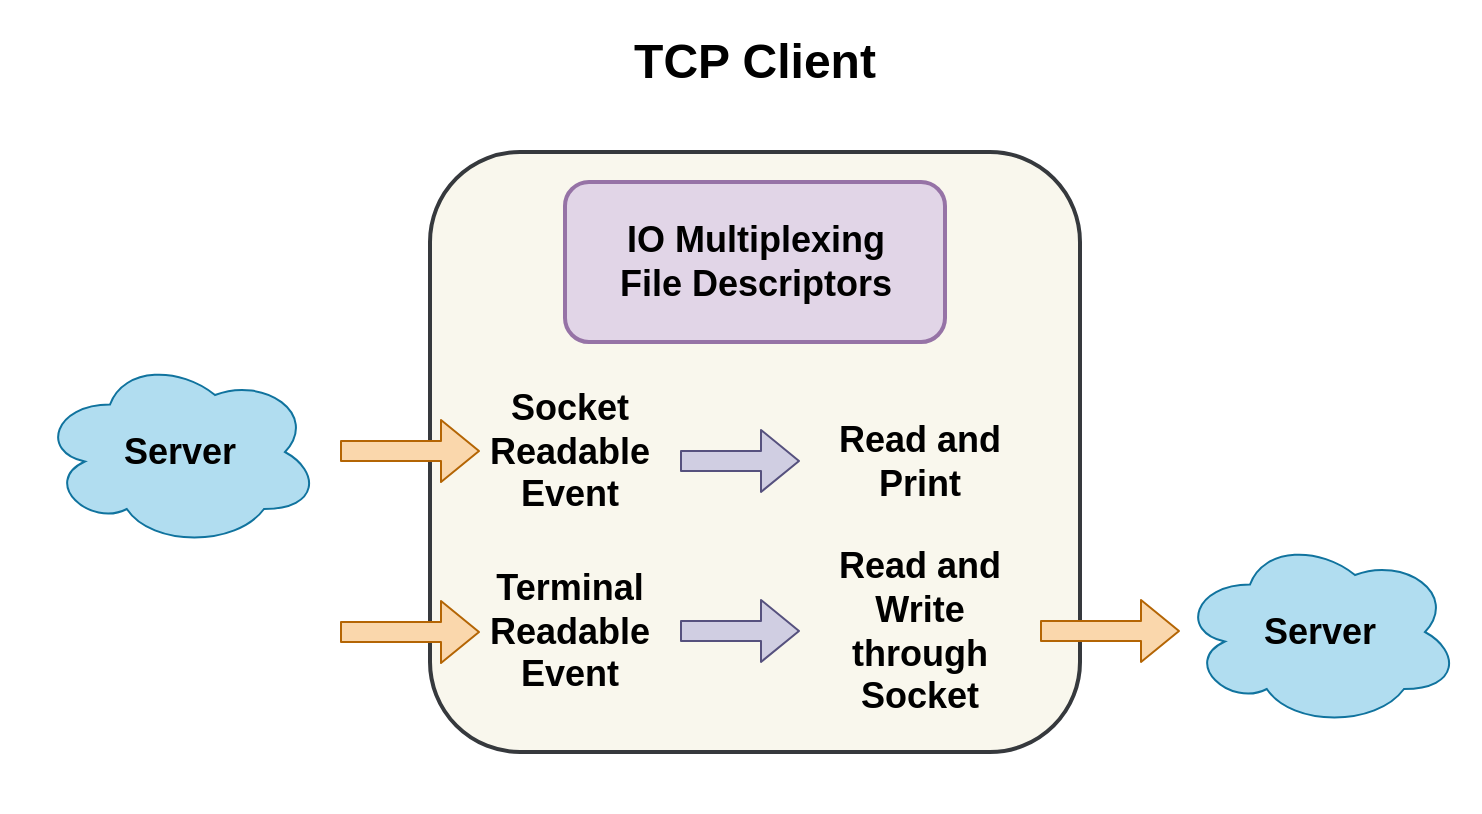 <mxfile>
    <diagram id="NDZN2gFvPdaHX8_4dApc" name="Page-1">
        <mxGraphModel dx="759" dy="1714" grid="1" gridSize="10" guides="1" tooltips="1" connect="1" arrows="1" fold="1" page="1" pageScale="1" pageWidth="850" pageHeight="1100" background="#ffffff" math="0" shadow="0">
            <root>
                <mxCell id="0"/>
                <mxCell id="1" parent="0"/>
                <mxCell id="3" value="" style="rounded=1;whiteSpace=wrap;html=1;strokeColor=#36393d;fillColor=#f9f7ed;strokeWidth=2;" parent="1" vertex="1">
                    <mxGeometry x="285" y="50" width="325" height="300" as="geometry"/>
                </mxCell>
                <mxCell id="20" value="" style="rounded=1;whiteSpace=wrap;html=1;strokeColor=#9673a6;strokeWidth=2;fillColor=#e1d5e7;" parent="1" vertex="1">
                    <mxGeometry x="352.5" y="65" width="190" height="80" as="geometry"/>
                </mxCell>
                <mxCell id="4" value="&lt;h1&gt;TCP Client&lt;/h1&gt;" style="text;strokeColor=none;align=center;fillColor=none;html=1;verticalAlign=middle;whiteSpace=wrap;rounded=0;strokeWidth=2;fontColor=#000000;" parent="1" vertex="1">
                    <mxGeometry x="335" y="-10" width="225" height="30" as="geometry"/>
                </mxCell>
                <mxCell id="5" value="&lt;h2&gt;IO Multiplexing File Descriptors&lt;/h2&gt;" style="text;strokeColor=none;align=center;fillColor=none;html=1;verticalAlign=middle;whiteSpace=wrap;rounded=0;strokeWidth=2;fontColor=#000000;" parent="1" vertex="1">
                    <mxGeometry x="372.5" y="90" width="150" height="30" as="geometry"/>
                </mxCell>
                <mxCell id="6" value="&lt;h2&gt;Socket Readable Event&lt;/h2&gt;" style="text;strokeColor=none;align=center;fillColor=none;html=1;verticalAlign=middle;whiteSpace=wrap;rounded=0;strokeWidth=2;fontColor=#000000;" parent="1" vertex="1">
                    <mxGeometry x="325" y="185" width="60" height="30" as="geometry"/>
                </mxCell>
                <mxCell id="7" value="&lt;h2&gt;Terminal Readable Event&lt;/h2&gt;" style="text;strokeColor=none;align=center;fillColor=none;html=1;verticalAlign=middle;whiteSpace=wrap;rounded=0;strokeWidth=2;fontColor=#000000;" parent="1" vertex="1">
                    <mxGeometry x="325" y="275" width="60" height="30" as="geometry"/>
                </mxCell>
                <mxCell id="8" value="" style="shape=flexArrow;endArrow=classic;html=1;fontColor=#000000;strokeColor=#b46504;fillColor=#fad7ac;" parent="1" edge="1">
                    <mxGeometry width="50" height="50" relative="1" as="geometry">
                        <mxPoint x="240" y="290" as="sourcePoint"/>
                        <mxPoint x="310" y="290" as="targetPoint"/>
                    </mxGeometry>
                </mxCell>
                <mxCell id="9" value="" style="shape=flexArrow;endArrow=classic;html=1;fontColor=#000000;strokeColor=#b46504;fillColor=#fad7ac;" parent="1" edge="1">
                    <mxGeometry width="50" height="50" relative="1" as="geometry">
                        <mxPoint x="240" y="199.5" as="sourcePoint"/>
                        <mxPoint x="310" y="199.5" as="targetPoint"/>
                    </mxGeometry>
                </mxCell>
                <mxCell id="10" value="" style="shape=flexArrow;endArrow=classic;html=1;fontColor=#000000;strokeColor=#56517e;fillColor=#d0cee2;" parent="1" edge="1">
                    <mxGeometry width="50" height="50" relative="1" as="geometry">
                        <mxPoint x="410" y="204.47" as="sourcePoint"/>
                        <mxPoint x="470" y="204.47" as="targetPoint"/>
                    </mxGeometry>
                </mxCell>
                <mxCell id="11" value="&lt;h2&gt;&lt;font color=&quot;#000000&quot;&gt;Read and Print&lt;/font&gt;&lt;/h2&gt;" style="text;strokeColor=none;align=center;fillColor=none;html=1;verticalAlign=middle;whiteSpace=wrap;rounded=0;" parent="1" vertex="1">
                    <mxGeometry x="480" y="190" width="100" height="30" as="geometry"/>
                </mxCell>
                <mxCell id="12" value="" style="shape=flexArrow;endArrow=classic;html=1;fontColor=#000000;strokeColor=#56517e;fillColor=#d0cee2;" parent="1" edge="1">
                    <mxGeometry width="50" height="50" relative="1" as="geometry">
                        <mxPoint x="410" y="289.47" as="sourcePoint"/>
                        <mxPoint x="470" y="289.47" as="targetPoint"/>
                    </mxGeometry>
                </mxCell>
                <mxCell id="13" value="&lt;h2&gt;&lt;font color=&quot;#000000&quot;&gt;Read and Write through Socket&lt;/font&gt;&lt;/h2&gt;" style="text;strokeColor=none;align=center;fillColor=none;html=1;verticalAlign=middle;whiteSpace=wrap;rounded=0;" parent="1" vertex="1">
                    <mxGeometry x="480" y="275" width="100" height="30" as="geometry"/>
                </mxCell>
                <mxCell id="15" value="" style="shape=flexArrow;endArrow=classic;html=1;fontColor=#000000;strokeColor=#b46504;fillColor=#fad7ac;" parent="1" edge="1">
                    <mxGeometry width="50" height="50" relative="1" as="geometry">
                        <mxPoint x="590" y="289.47" as="sourcePoint"/>
                        <mxPoint x="660" y="289.47" as="targetPoint"/>
                    </mxGeometry>
                </mxCell>
                <mxCell id="16" value="" style="ellipse;shape=cloud;whiteSpace=wrap;html=1;fillColor=#b1ddf0;strokeColor=#10739e;" parent="1" vertex="1">
                    <mxGeometry x="90" y="152.5" width="140" height="95" as="geometry"/>
                </mxCell>
                <mxCell id="17" value="&lt;h2&gt;Server&lt;/h2&gt;" style="text;strokeColor=none;align=center;fillColor=none;html=1;verticalAlign=middle;whiteSpace=wrap;rounded=0;fontColor=#000000;" parent="1" vertex="1">
                    <mxGeometry x="130" y="185" width="60" height="30" as="geometry"/>
                </mxCell>
                <mxCell id="18" value="" style="ellipse;shape=cloud;whiteSpace=wrap;html=1;fillColor=#b1ddf0;strokeColor=#10739e;" parent="1" vertex="1">
                    <mxGeometry x="660" y="242.5" width="140" height="95" as="geometry"/>
                </mxCell>
                <mxCell id="19" value="&lt;h2&gt;Server&lt;/h2&gt;" style="text;strokeColor=none;align=center;fillColor=none;html=1;verticalAlign=middle;whiteSpace=wrap;rounded=0;fontColor=#000000;" parent="1" vertex="1">
                    <mxGeometry x="700" y="275" width="60" height="30" as="geometry"/>
                </mxCell>
                <mxCell id="21" value="" style="ellipse;whiteSpace=wrap;html=1;aspect=fixed;strokeColor=none;strokeWidth=2;fontColor=#000000;fillColor=none;" parent="1" vertex="1">
                    <mxGeometry x="70" y="-15" width="160" height="160" as="geometry"/>
                </mxCell>
                <mxCell id="22" value="" style="ellipse;whiteSpace=wrap;html=1;aspect=fixed;strokeColor=none;strokeWidth=2;fontColor=#000000;fillColor=none;" parent="1" vertex="1">
                    <mxGeometry x="650" y="220" width="160" height="160" as="geometry"/>
                </mxCell>
            </root>
        </mxGraphModel>
    </diagram>
</mxfile>
